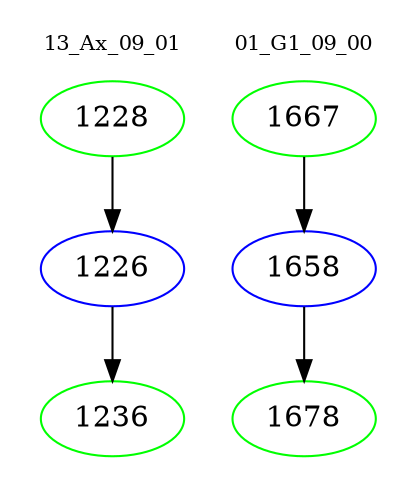 digraph{
subgraph cluster_0 {
color = white
label = "13_Ax_09_01";
fontsize=10;
T0_1228 [label="1228", color="green"]
T0_1228 -> T0_1226 [color="black"]
T0_1226 [label="1226", color="blue"]
T0_1226 -> T0_1236 [color="black"]
T0_1236 [label="1236", color="green"]
}
subgraph cluster_1 {
color = white
label = "01_G1_09_00";
fontsize=10;
T1_1667 [label="1667", color="green"]
T1_1667 -> T1_1658 [color="black"]
T1_1658 [label="1658", color="blue"]
T1_1658 -> T1_1678 [color="black"]
T1_1678 [label="1678", color="green"]
}
}
